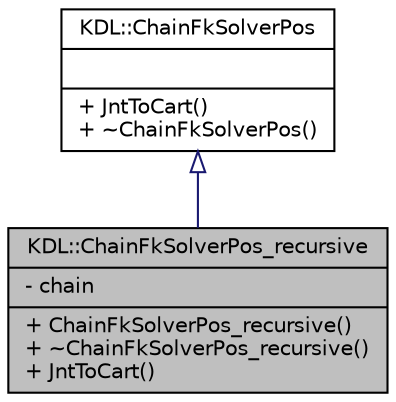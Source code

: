digraph G
{
  edge [fontname="Helvetica",fontsize="10",labelfontname="Helvetica",labelfontsize="10"];
  node [fontname="Helvetica",fontsize="10",shape=record];
  Node1 [label="{KDL::ChainFkSolverPos_recursive\n|- chain\l|+ ChainFkSolverPos_recursive()\l+ ~ChainFkSolverPos_recursive()\l+ JntToCart()\l}",height=0.2,width=0.4,color="black", fillcolor="grey75", style="filled" fontcolor="black"];
  Node2 -> Node1 [dir=back,color="midnightblue",fontsize="10",style="solid",arrowtail="empty",fontname="Helvetica"];
  Node2 [label="{KDL::ChainFkSolverPos\n||+ JntToCart()\l+ ~ChainFkSolverPos()\l}",height=0.2,width=0.4,color="black", fillcolor="white", style="filled",URL="$db/d29/classKDL_1_1ChainFkSolverPos.html",tooltip="This abstract class encapsulates a solver for the forward position kinematics for a KDL::Chain..."];
}
